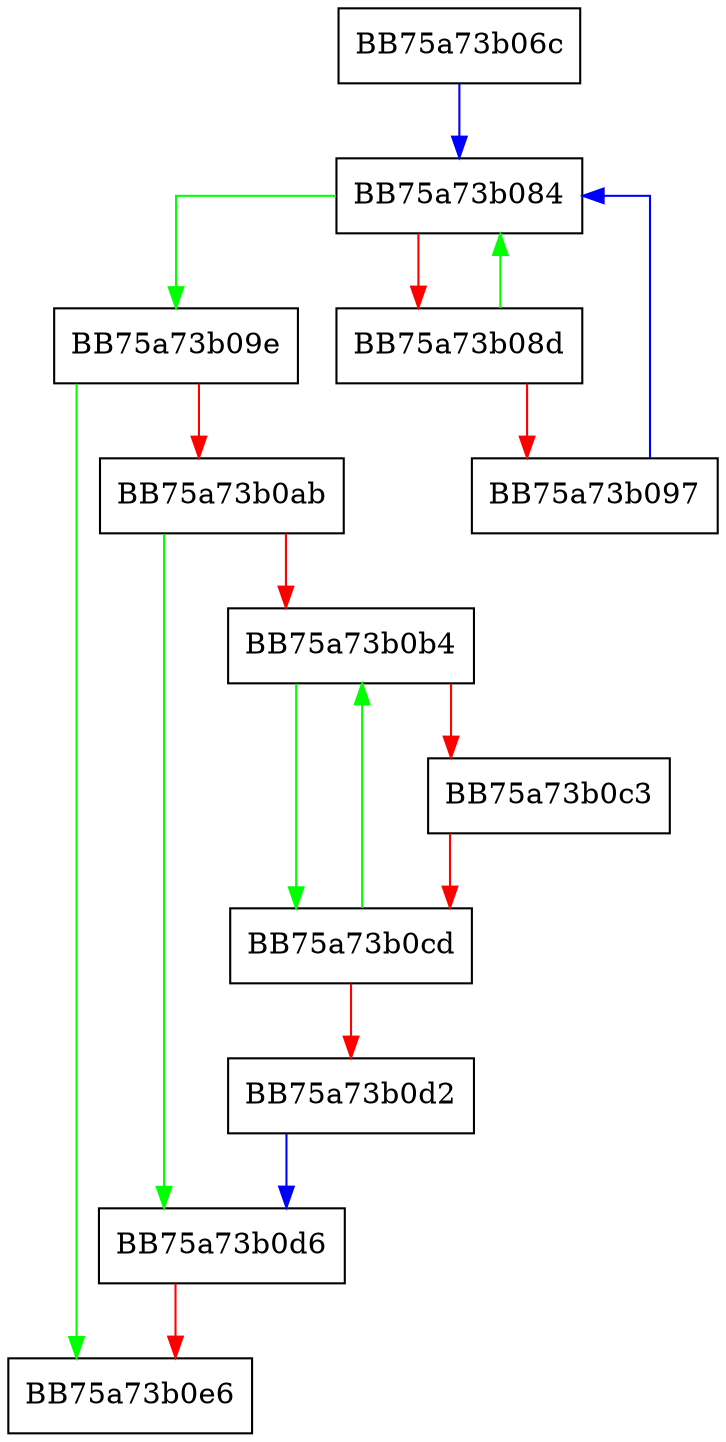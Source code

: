 digraph _Tidy {
  node [shape="box"];
  graph [splines=ortho];
  BB75a73b06c -> BB75a73b084 [color="blue"];
  BB75a73b084 -> BB75a73b09e [color="green"];
  BB75a73b084 -> BB75a73b08d [color="red"];
  BB75a73b08d -> BB75a73b084 [color="green"];
  BB75a73b08d -> BB75a73b097 [color="red"];
  BB75a73b097 -> BB75a73b084 [color="blue"];
  BB75a73b09e -> BB75a73b0e6 [color="green"];
  BB75a73b09e -> BB75a73b0ab [color="red"];
  BB75a73b0ab -> BB75a73b0d6 [color="green"];
  BB75a73b0ab -> BB75a73b0b4 [color="red"];
  BB75a73b0b4 -> BB75a73b0cd [color="green"];
  BB75a73b0b4 -> BB75a73b0c3 [color="red"];
  BB75a73b0c3 -> BB75a73b0cd [color="red"];
  BB75a73b0cd -> BB75a73b0b4 [color="green"];
  BB75a73b0cd -> BB75a73b0d2 [color="red"];
  BB75a73b0d2 -> BB75a73b0d6 [color="blue"];
  BB75a73b0d6 -> BB75a73b0e6 [color="red"];
}